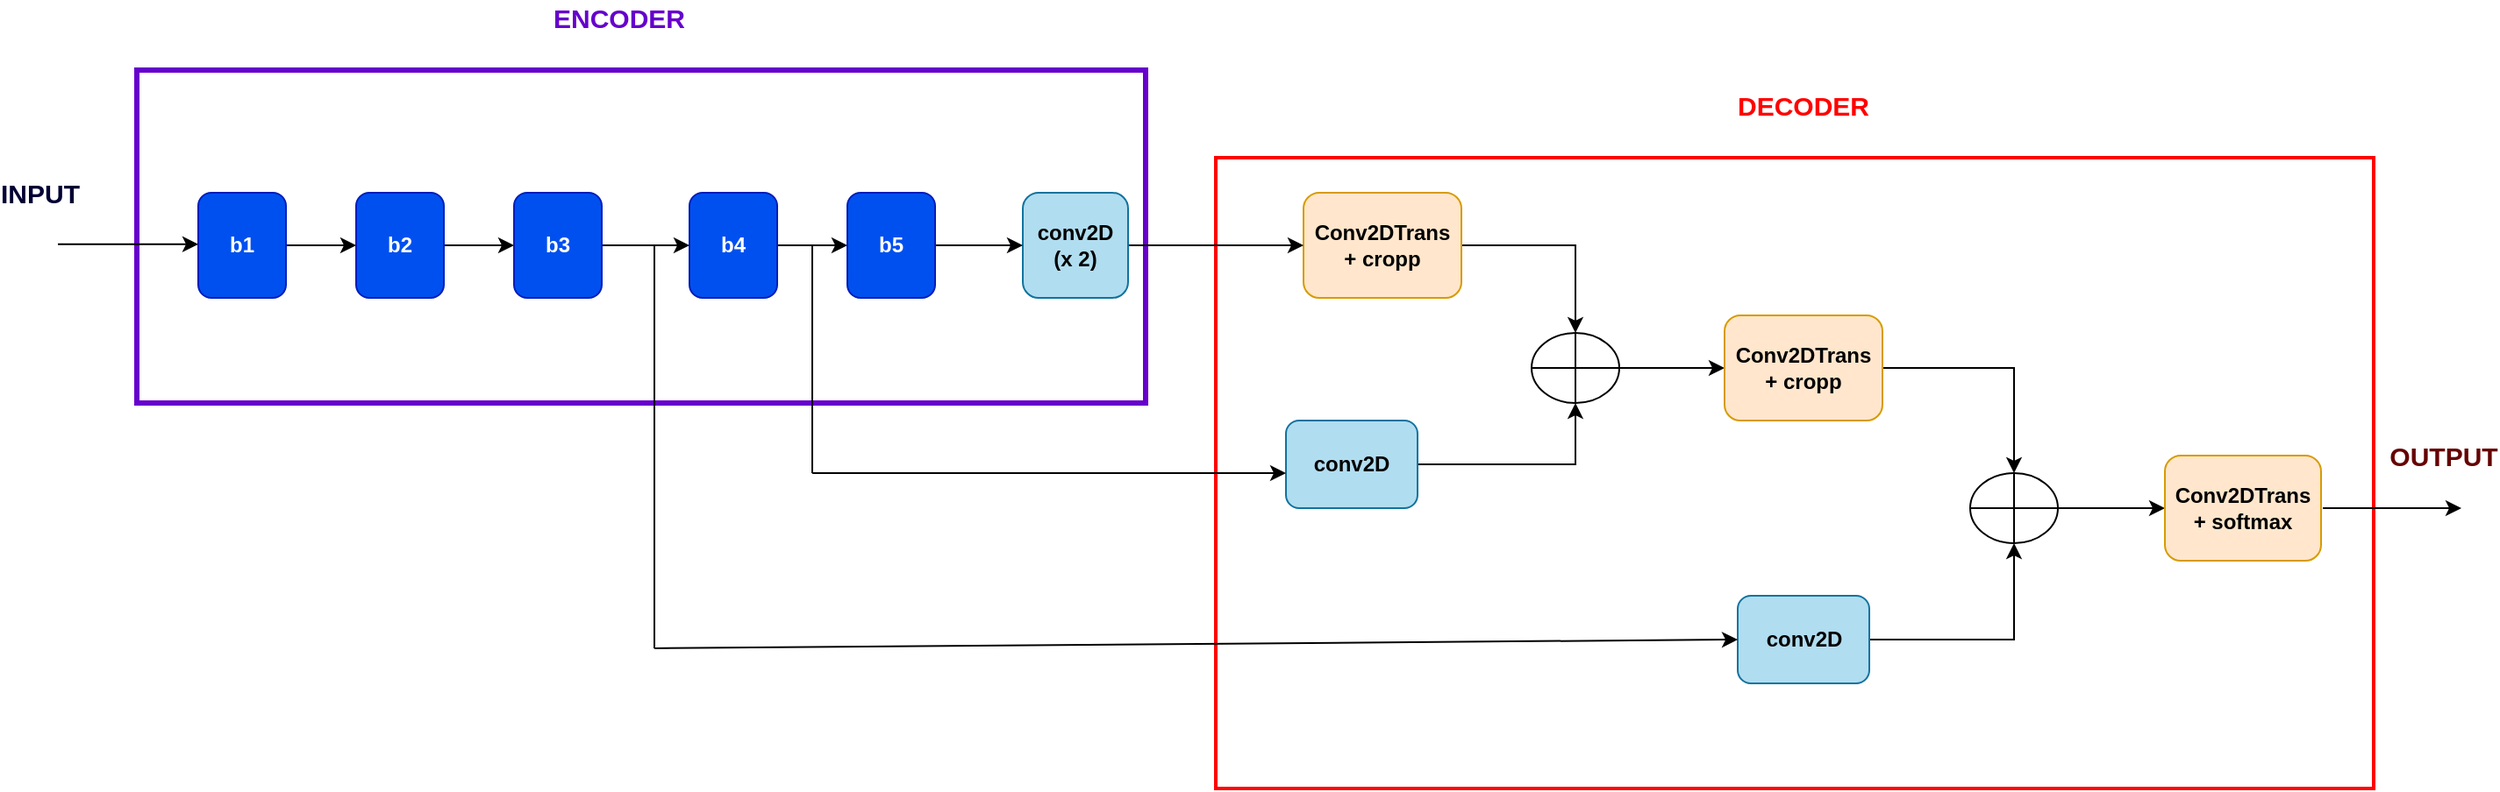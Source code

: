 <mxfile version="13.0.3" type="device"><diagram id="APOxsokC1LB9WHvwEQBS" name="Page-1"><mxGraphModel dx="2123" dy="748" grid="1" gridSize="10" guides="1" tooltips="1" connect="1" arrows="1" fold="1" page="1" pageScale="1" pageWidth="827" pageHeight="1169" math="0" shadow="0"><root><mxCell id="0"/><mxCell id="1" parent="0"/><mxCell id="gvDDaUgSxK7T7ls2AGUM-51" value="" style="rounded=0;whiteSpace=wrap;html=1;shadow=0;glass=0;comic=0;strokeWidth=2;strokeColor=#FF0000;" vertex="1" parent="1"><mxGeometry x="650" y="230" width="660" height="360" as="geometry"/></mxCell><mxCell id="gvDDaUgSxK7T7ls2AGUM-49" value="" style="rounded=0;whiteSpace=wrap;html=1;shadow=0;glass=0;comic=0;strokeWidth=3;strokeColor=#6600CC;" vertex="1" parent="1"><mxGeometry x="35" y="180" width="575" height="190" as="geometry"/></mxCell><mxCell id="gvDDaUgSxK7T7ls2AGUM-40" style="edgeStyle=orthogonalEdgeStyle;rounded=0;orthogonalLoop=1;jettySize=auto;html=1;entryX=0.5;entryY=0;entryDx=0;entryDy=0;entryPerimeter=0;" edge="1" parent="1" source="gvDDaUgSxK7T7ls2AGUM-8" target="gvDDaUgSxK7T7ls2AGUM-15"><mxGeometry relative="1" as="geometry"/></mxCell><mxCell id="gvDDaUgSxK7T7ls2AGUM-8" value="&lt;b&gt;Conv2DTrans&lt;br&gt;+ cropp&lt;br&gt;&lt;/b&gt;" style="rounded=1;whiteSpace=wrap;html=1;shadow=0;comic=0;glass=0;fillColor=#ffe6cc;strokeColor=#d79b00;" vertex="1" parent="1"><mxGeometry x="700" y="250" width="90" height="60" as="geometry"/></mxCell><mxCell id="gvDDaUgSxK7T7ls2AGUM-32" style="edgeStyle=orthogonalEdgeStyle;rounded=0;orthogonalLoop=1;jettySize=auto;html=1;entryX=0;entryY=0.5;entryDx=0;entryDy=0;" edge="1" parent="1" source="gvDDaUgSxK7T7ls2AGUM-9" target="gvDDaUgSxK7T7ls2AGUM-8"><mxGeometry relative="1" as="geometry"/></mxCell><mxCell id="gvDDaUgSxK7T7ls2AGUM-9" value="&lt;b&gt;conv2D&lt;br&gt;(x 2)&lt;br&gt;&lt;/b&gt;" style="rounded=1;whiteSpace=wrap;html=1;shadow=0;comic=0;glass=0;fillColor=#b1ddf0;strokeColor=#10739e;" vertex="1" parent="1"><mxGeometry x="540" y="250" width="60" height="60" as="geometry"/></mxCell><mxCell id="gvDDaUgSxK7T7ls2AGUM-23" style="edgeStyle=orthogonalEdgeStyle;rounded=0;orthogonalLoop=1;jettySize=auto;html=1;entryX=0;entryY=0.5;entryDx=0;entryDy=0;" edge="1" parent="1" source="gvDDaUgSxK7T7ls2AGUM-10" target="gvDDaUgSxK7T7ls2AGUM-11"><mxGeometry relative="1" as="geometry"/></mxCell><mxCell id="gvDDaUgSxK7T7ls2AGUM-10" value="&lt;b&gt;b1&lt;br&gt;&lt;/b&gt;" style="rounded=1;whiteSpace=wrap;html=1;shadow=0;comic=0;glass=0;fillColor=#0050ef;strokeColor=#001DBC;fontColor=#ffffff;" vertex="1" parent="1"><mxGeometry x="70" y="250" width="50" height="60" as="geometry"/></mxCell><mxCell id="gvDDaUgSxK7T7ls2AGUM-24" style="edgeStyle=orthogonalEdgeStyle;rounded=0;orthogonalLoop=1;jettySize=auto;html=1;entryX=0;entryY=0.5;entryDx=0;entryDy=0;" edge="1" parent="1" source="gvDDaUgSxK7T7ls2AGUM-11" target="gvDDaUgSxK7T7ls2AGUM-13"><mxGeometry relative="1" as="geometry"/></mxCell><mxCell id="gvDDaUgSxK7T7ls2AGUM-11" value="&lt;b&gt;b2&lt;br&gt;&lt;/b&gt;" style="rounded=1;whiteSpace=wrap;html=1;shadow=0;comic=0;glass=0;fillColor=#0050ef;strokeColor=#001DBC;fontColor=#ffffff;" vertex="1" parent="1"><mxGeometry x="160" y="250" width="50" height="60" as="geometry"/></mxCell><mxCell id="gvDDaUgSxK7T7ls2AGUM-28" style="edgeStyle=orthogonalEdgeStyle;rounded=0;orthogonalLoop=1;jettySize=auto;html=1;entryX=0;entryY=0.5;entryDx=0;entryDy=0;" edge="1" parent="1" source="gvDDaUgSxK7T7ls2AGUM-12" target="gvDDaUgSxK7T7ls2AGUM-14"><mxGeometry relative="1" as="geometry"/></mxCell><mxCell id="gvDDaUgSxK7T7ls2AGUM-12" value="&lt;b&gt;b4&lt;br&gt;&lt;/b&gt;" style="rounded=1;whiteSpace=wrap;html=1;shadow=0;comic=0;glass=0;fillColor=#0050ef;strokeColor=#001DBC;fontColor=#ffffff;" vertex="1" parent="1"><mxGeometry x="350" y="250" width="50" height="60" as="geometry"/></mxCell><mxCell id="gvDDaUgSxK7T7ls2AGUM-26" style="edgeStyle=orthogonalEdgeStyle;rounded=0;orthogonalLoop=1;jettySize=auto;html=1;entryX=0;entryY=0.5;entryDx=0;entryDy=0;" edge="1" parent="1" source="gvDDaUgSxK7T7ls2AGUM-13" target="gvDDaUgSxK7T7ls2AGUM-12"><mxGeometry relative="1" as="geometry"/></mxCell><mxCell id="gvDDaUgSxK7T7ls2AGUM-13" value="&lt;b&gt;b3&lt;br&gt;&lt;/b&gt;" style="rounded=1;whiteSpace=wrap;html=1;shadow=0;comic=0;glass=0;fillColor=#0050ef;strokeColor=#001DBC;fontColor=#ffffff;" vertex="1" parent="1"><mxGeometry x="250" y="250" width="50" height="60" as="geometry"/></mxCell><mxCell id="gvDDaUgSxK7T7ls2AGUM-31" style="edgeStyle=orthogonalEdgeStyle;rounded=0;orthogonalLoop=1;jettySize=auto;html=1;entryX=0;entryY=0.5;entryDx=0;entryDy=0;" edge="1" parent="1" source="gvDDaUgSxK7T7ls2AGUM-14" target="gvDDaUgSxK7T7ls2AGUM-9"><mxGeometry relative="1" as="geometry"/></mxCell><mxCell id="gvDDaUgSxK7T7ls2AGUM-14" value="&lt;b&gt;b5&lt;br&gt;&lt;/b&gt;" style="rounded=1;whiteSpace=wrap;html=1;shadow=0;comic=0;glass=0;fillColor=#0050ef;strokeColor=#001DBC;fontColor=#ffffff;" vertex="1" parent="1"><mxGeometry x="440" y="250" width="50" height="60" as="geometry"/></mxCell><mxCell id="gvDDaUgSxK7T7ls2AGUM-36" style="edgeStyle=orthogonalEdgeStyle;rounded=0;orthogonalLoop=1;jettySize=auto;html=1;entryX=0;entryY=0.5;entryDx=0;entryDy=0;" edge="1" parent="1" source="gvDDaUgSxK7T7ls2AGUM-15" target="gvDDaUgSxK7T7ls2AGUM-19"><mxGeometry relative="1" as="geometry"/></mxCell><mxCell id="gvDDaUgSxK7T7ls2AGUM-15" value="" style="verticalLabelPosition=bottom;verticalAlign=top;html=1;shape=mxgraph.flowchart.summing_function;shadow=0;glass=0;comic=0;" vertex="1" parent="1"><mxGeometry x="830" y="330" width="50" height="40" as="geometry"/></mxCell><mxCell id="gvDDaUgSxK7T7ls2AGUM-41" style="edgeStyle=orthogonalEdgeStyle;rounded=0;orthogonalLoop=1;jettySize=auto;html=1;entryX=0.5;entryY=1;entryDx=0;entryDy=0;entryPerimeter=0;" edge="1" parent="1" source="gvDDaUgSxK7T7ls2AGUM-16" target="gvDDaUgSxK7T7ls2AGUM-15"><mxGeometry relative="1" as="geometry"/></mxCell><mxCell id="gvDDaUgSxK7T7ls2AGUM-16" value="&lt;b&gt;conv2D&lt;br&gt;&lt;/b&gt;" style="rounded=1;whiteSpace=wrap;html=1;shadow=0;comic=0;glass=0;fillColor=#b1ddf0;strokeColor=#10739e;" vertex="1" parent="1"><mxGeometry x="690" y="380" width="75" height="50" as="geometry"/></mxCell><mxCell id="gvDDaUgSxK7T7ls2AGUM-42" style="edgeStyle=orthogonalEdgeStyle;rounded=0;orthogonalLoop=1;jettySize=auto;html=1;entryX=0.5;entryY=0;entryDx=0;entryDy=0;entryPerimeter=0;" edge="1" parent="1" source="gvDDaUgSxK7T7ls2AGUM-19" target="gvDDaUgSxK7T7ls2AGUM-20"><mxGeometry relative="1" as="geometry"/></mxCell><mxCell id="gvDDaUgSxK7T7ls2AGUM-19" value="&lt;b&gt;Conv2DTrans&lt;br&gt;+ cropp&lt;br&gt;&lt;/b&gt;" style="rounded=1;whiteSpace=wrap;html=1;shadow=0;comic=0;glass=0;fillColor=#ffe6cc;strokeColor=#d79b00;" vertex="1" parent="1"><mxGeometry x="940" y="320" width="90" height="60" as="geometry"/></mxCell><mxCell id="gvDDaUgSxK7T7ls2AGUM-44" style="edgeStyle=orthogonalEdgeStyle;rounded=0;orthogonalLoop=1;jettySize=auto;html=1;entryX=0;entryY=0.5;entryDx=0;entryDy=0;" edge="1" parent="1" source="gvDDaUgSxK7T7ls2AGUM-20" target="gvDDaUgSxK7T7ls2AGUM-22"><mxGeometry relative="1" as="geometry"/></mxCell><mxCell id="gvDDaUgSxK7T7ls2AGUM-20" value="" style="verticalLabelPosition=bottom;verticalAlign=top;html=1;shape=mxgraph.flowchart.summing_function;shadow=0;glass=0;comic=0;" vertex="1" parent="1"><mxGeometry x="1080" y="410" width="50" height="40" as="geometry"/></mxCell><mxCell id="gvDDaUgSxK7T7ls2AGUM-22" value="&lt;b&gt;Conv2DTrans&lt;br&gt;+ softmax&lt;br&gt;&lt;/b&gt;" style="rounded=1;whiteSpace=wrap;html=1;shadow=0;comic=0;glass=0;fillColor=#ffe6cc;strokeColor=#d79b00;" vertex="1" parent="1"><mxGeometry x="1191" y="400" width="89" height="60" as="geometry"/></mxCell><mxCell id="gvDDaUgSxK7T7ls2AGUM-30" value="" style="endArrow=classic;html=1;" edge="1" parent="1"><mxGeometry width="50" height="50" relative="1" as="geometry"><mxPoint x="-10" y="279.41" as="sourcePoint"/><mxPoint x="70" y="279.41" as="targetPoint"/></mxGeometry></mxCell><mxCell id="gvDDaUgSxK7T7ls2AGUM-33" value="" style="endArrow=none;html=1;" edge="1" parent="1"><mxGeometry width="50" height="50" relative="1" as="geometry"><mxPoint x="420" y="410" as="sourcePoint"/><mxPoint x="420" y="280" as="targetPoint"/></mxGeometry></mxCell><mxCell id="gvDDaUgSxK7T7ls2AGUM-35" value="" style="endArrow=classic;html=1;" edge="1" parent="1"><mxGeometry width="50" height="50" relative="1" as="geometry"><mxPoint x="420" y="410" as="sourcePoint"/><mxPoint x="690" y="410" as="targetPoint"/></mxGeometry></mxCell><mxCell id="gvDDaUgSxK7T7ls2AGUM-43" style="edgeStyle=orthogonalEdgeStyle;rounded=0;orthogonalLoop=1;jettySize=auto;html=1;entryX=0.5;entryY=1;entryDx=0;entryDy=0;entryPerimeter=0;" edge="1" parent="1" source="gvDDaUgSxK7T7ls2AGUM-37" target="gvDDaUgSxK7T7ls2AGUM-20"><mxGeometry relative="1" as="geometry"/></mxCell><mxCell id="gvDDaUgSxK7T7ls2AGUM-37" value="&lt;b&gt;conv2D&lt;br&gt;&lt;/b&gt;" style="rounded=1;whiteSpace=wrap;html=1;shadow=0;comic=0;glass=0;fillColor=#b1ddf0;strokeColor=#10739e;" vertex="1" parent="1"><mxGeometry x="947.5" y="480" width="75" height="50" as="geometry"/></mxCell><mxCell id="gvDDaUgSxK7T7ls2AGUM-45" value="" style="endArrow=none;html=1;" edge="1" parent="1"><mxGeometry width="50" height="50" relative="1" as="geometry"><mxPoint x="330" y="510" as="sourcePoint"/><mxPoint x="330" y="280" as="targetPoint"/></mxGeometry></mxCell><mxCell id="gvDDaUgSxK7T7ls2AGUM-47" value="" style="endArrow=classic;html=1;entryX=0;entryY=0.5;entryDx=0;entryDy=0;" edge="1" parent="1" target="gvDDaUgSxK7T7ls2AGUM-37"><mxGeometry width="50" height="50" relative="1" as="geometry"><mxPoint x="330" y="510" as="sourcePoint"/><mxPoint x="380" y="460" as="targetPoint"/></mxGeometry></mxCell><mxCell id="gvDDaUgSxK7T7ls2AGUM-48" value="" style="endArrow=classic;html=1;" edge="1" parent="1"><mxGeometry width="50" height="50" relative="1" as="geometry"><mxPoint x="1281" y="430" as="sourcePoint"/><mxPoint x="1360" y="430" as="targetPoint"/></mxGeometry></mxCell><mxCell id="gvDDaUgSxK7T7ls2AGUM-52" value="&lt;font color=&quot;#6600cc&quot; size=&quot;1&quot;&gt;&lt;b style=&quot;font-size: 15px&quot;&gt;ENCODER&lt;/b&gt;&lt;/font&gt;" style="text;html=1;strokeColor=none;fillColor=none;align=center;verticalAlign=middle;whiteSpace=wrap;rounded=0;shadow=0;glass=0;comic=0;" vertex="1" parent="1"><mxGeometry x="290" y="140" width="40" height="20" as="geometry"/></mxCell><mxCell id="gvDDaUgSxK7T7ls2AGUM-53" value="&lt;font style=&quot;font-size: 15px&quot; color=&quot;#ff0000&quot;&gt;&lt;b&gt;DECODER&lt;/b&gt;&lt;/font&gt;" style="text;html=1;strokeColor=none;fillColor=none;align=center;verticalAlign=middle;whiteSpace=wrap;rounded=0;shadow=0;glass=0;comic=0;" vertex="1" parent="1"><mxGeometry x="965" y="190" width="40" height="20" as="geometry"/></mxCell><mxCell id="gvDDaUgSxK7T7ls2AGUM-54" value="&lt;font style=&quot;font-size: 15px&quot; color=&quot;#000033&quot;&gt;&lt;b&gt;INPUT&lt;/b&gt;&lt;/font&gt;" style="text;html=1;strokeColor=none;fillColor=none;align=center;verticalAlign=middle;whiteSpace=wrap;rounded=0;shadow=0;glass=0;comic=0;" vertex="1" parent="1"><mxGeometry x="-40" y="240" width="40" height="20" as="geometry"/></mxCell><mxCell id="gvDDaUgSxK7T7ls2AGUM-55" value="&lt;font style=&quot;font-size: 15px&quot; color=&quot;#660000&quot;&gt;&lt;b&gt;OUTPUT&lt;/b&gt;&lt;/font&gt;" style="text;html=1;strokeColor=none;fillColor=none;align=center;verticalAlign=middle;whiteSpace=wrap;rounded=0;shadow=0;glass=0;comic=0;" vertex="1" parent="1"><mxGeometry x="1330" y="390" width="40" height="20" as="geometry"/></mxCell></root></mxGraphModel></diagram></mxfile>